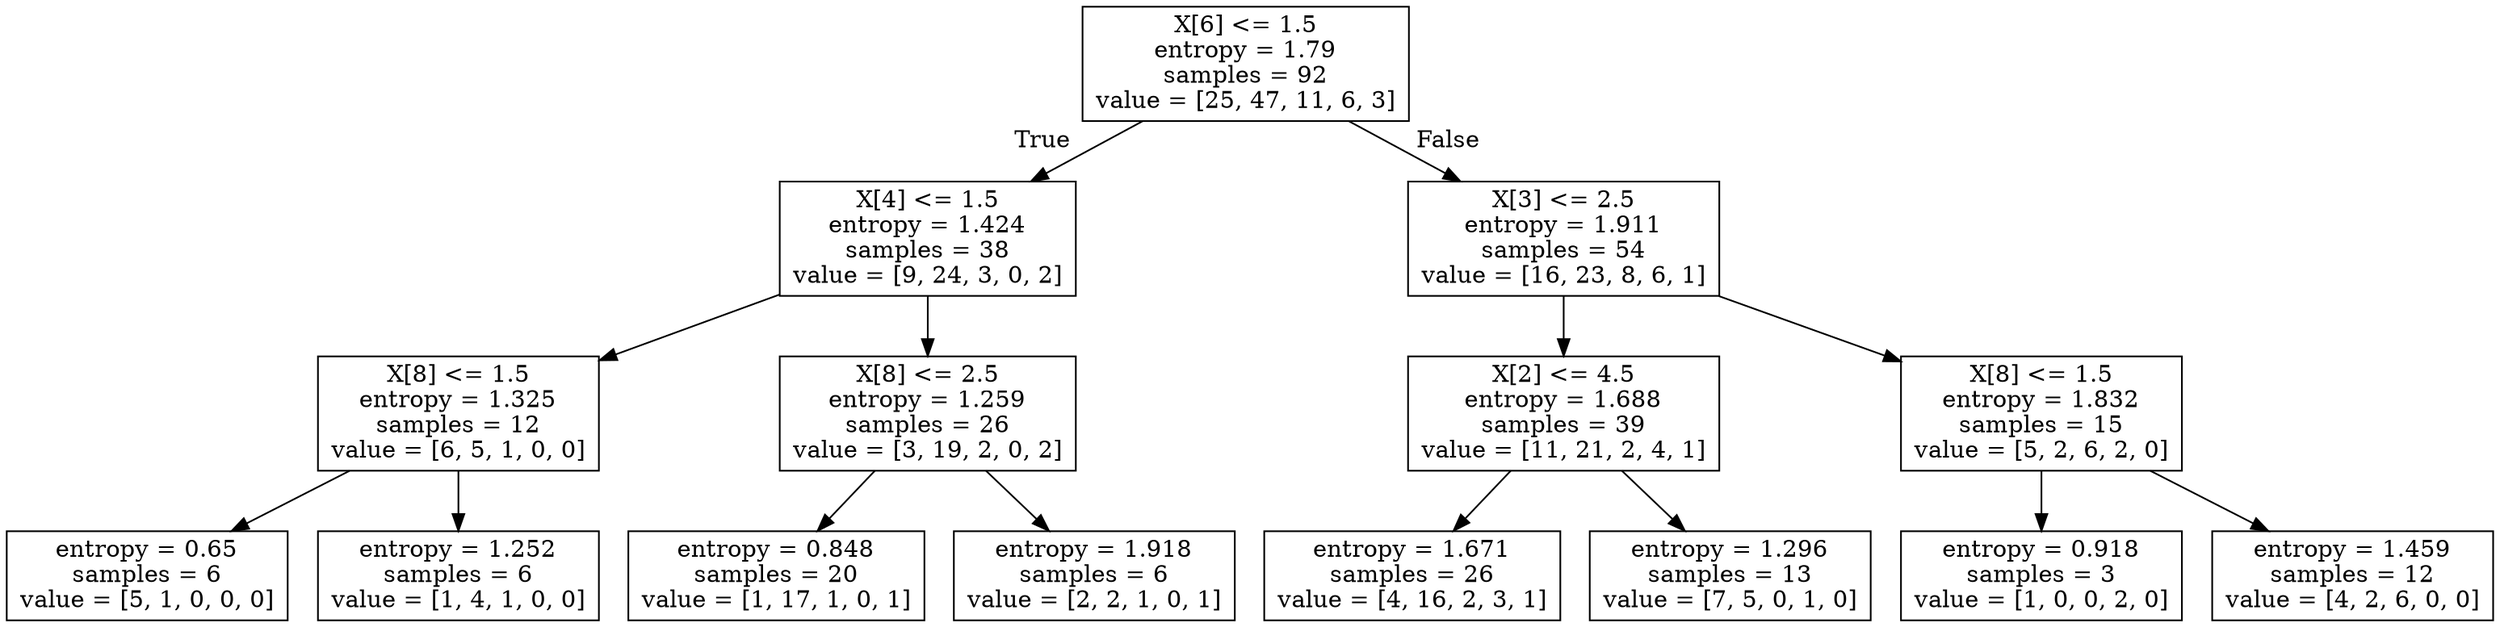 digraph Tree {
node [shape=box] ;
0 [label="X[6] <= 1.5\nentropy = 1.79\nsamples = 92\nvalue = [25, 47, 11, 6, 3]"] ;
1 [label="X[4] <= 1.5\nentropy = 1.424\nsamples = 38\nvalue = [9, 24, 3, 0, 2]"] ;
0 -> 1 [labeldistance=2.5, labelangle=45, headlabel="True"] ;
2 [label="X[8] <= 1.5\nentropy = 1.325\nsamples = 12\nvalue = [6, 5, 1, 0, 0]"] ;
1 -> 2 ;
3 [label="entropy = 0.65\nsamples = 6\nvalue = [5, 1, 0, 0, 0]"] ;
2 -> 3 ;
4 [label="entropy = 1.252\nsamples = 6\nvalue = [1, 4, 1, 0, 0]"] ;
2 -> 4 ;
5 [label="X[8] <= 2.5\nentropy = 1.259\nsamples = 26\nvalue = [3, 19, 2, 0, 2]"] ;
1 -> 5 ;
6 [label="entropy = 0.848\nsamples = 20\nvalue = [1, 17, 1, 0, 1]"] ;
5 -> 6 ;
7 [label="entropy = 1.918\nsamples = 6\nvalue = [2, 2, 1, 0, 1]"] ;
5 -> 7 ;
8 [label="X[3] <= 2.5\nentropy = 1.911\nsamples = 54\nvalue = [16, 23, 8, 6, 1]"] ;
0 -> 8 [labeldistance=2.5, labelangle=-45, headlabel="False"] ;
9 [label="X[2] <= 4.5\nentropy = 1.688\nsamples = 39\nvalue = [11, 21, 2, 4, 1]"] ;
8 -> 9 ;
10 [label="entropy = 1.671\nsamples = 26\nvalue = [4, 16, 2, 3, 1]"] ;
9 -> 10 ;
11 [label="entropy = 1.296\nsamples = 13\nvalue = [7, 5, 0, 1, 0]"] ;
9 -> 11 ;
12 [label="X[8] <= 1.5\nentropy = 1.832\nsamples = 15\nvalue = [5, 2, 6, 2, 0]"] ;
8 -> 12 ;
13 [label="entropy = 0.918\nsamples = 3\nvalue = [1, 0, 0, 2, 0]"] ;
12 -> 13 ;
14 [label="entropy = 1.459\nsamples = 12\nvalue = [4, 2, 6, 0, 0]"] ;
12 -> 14 ;
}